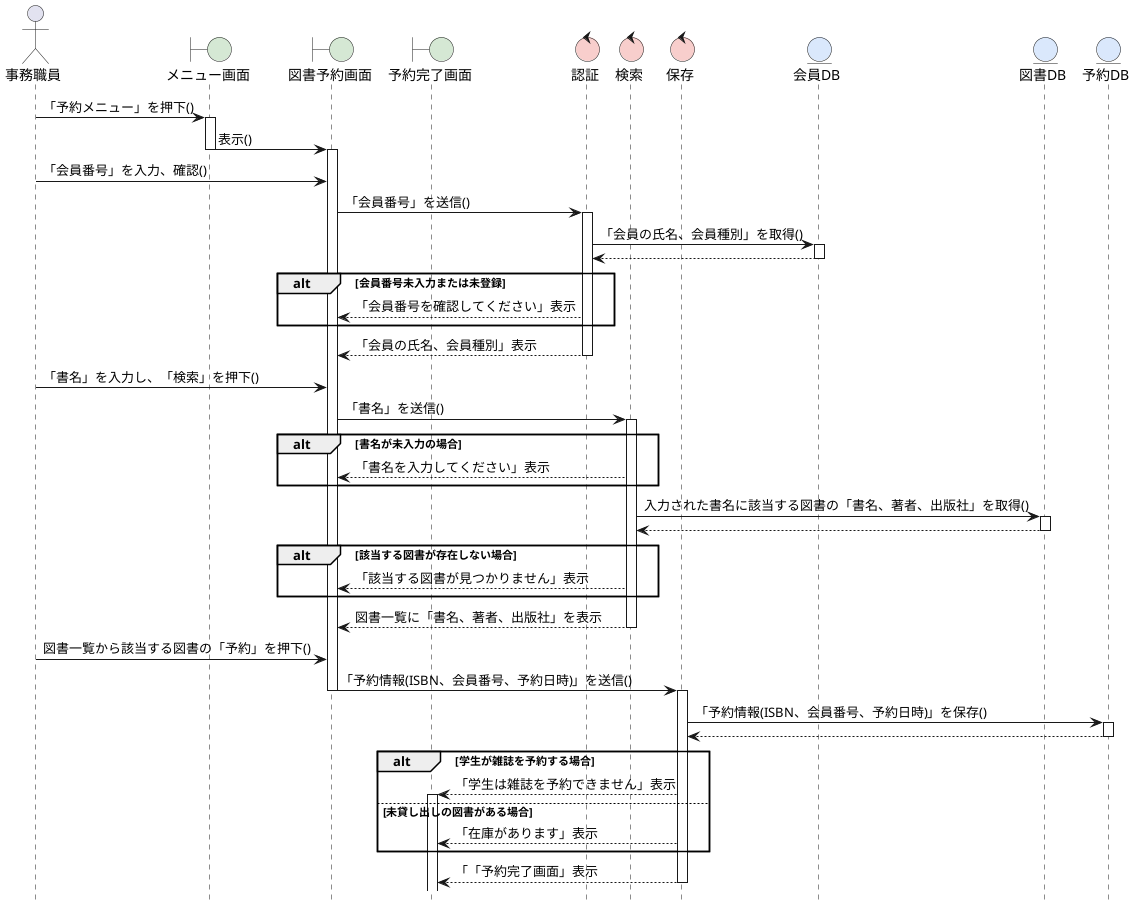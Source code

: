 @startuml
hide footbox
skinparam boundaryBackgroundColor #D5E8D4
skinparam controlBackgroundColor  #F8CECC
skinparam entityBackgroundColor   #DAE8FC

actor 事務職員 as user
boundary メニュー画面 as B1
boundary 図書予約画面 as B2
boundary 予約完了画面 as B3
control 認証 as C1
control 検索 as C2
control 保存 as C3
entity 会員DB as E1
entity 図書DB as E2
entity 予約DB as E3

user -> B1: 「予約メニュー」を押下()
activate B1

B1 -> B2: 表示()
deactivate B1
activate B2
user -> B2: 「会員番号」を入力、確認()

B2 -> C1: 「会員番号」を送信()
activate C1
C1 -> E1: 「会員の氏名、会員種別」を取得()
activate E1
E1 --> C1: 
deactivate E1

alt 会員番号未入力または未登録
    C1 --> B2: 「会員番号を確認してください」表示

end

C1 --> B2: 「会員の氏名、会員種別」表示
deactivate C1

user -> B2: 「書名」を入力し、「検索」を押下()
B2 -> C2: 「書名」を送信()
activate C2

alt 書名が未入力の場合
    C2 --> B2: 「書名を入力してください」表示

end

C2 -> E2: 入力された書名に該当する図書の「書名、著者、出版社」を取得()
activate E2
E2 --> C2: 
deactivate E2

alt 該当する図書が存在しない場合
    C2 --> B2: 「該当する図書が見つかりません」表示

end

C2 --> B2:図書一覧に「書名、著者、出版社」を表示
deactivate C2

user -> B2: 図書一覧から該当する図書の「予約」を押下()
B2 -> C3: 「予約情報(ISBN、会員番号、予約日時)」を送信()
deactivate B2
activate C3
C3 -> E3: 「予約情報(ISBN、会員番号、予約日時)」を保存()
activate E3
E3 --> C3: 
deactivate E3

alt 学生が雑誌を予約する場合
    C3 --> B3: 「学生は雑誌を予約できません」表示
    activate B3
else 未貸し出しの図書がある場合
    C3 --> B3: 「在庫があります」表示

end

C3 --> B3:「「予約完了画面」表示
deactivate C3

@enduml